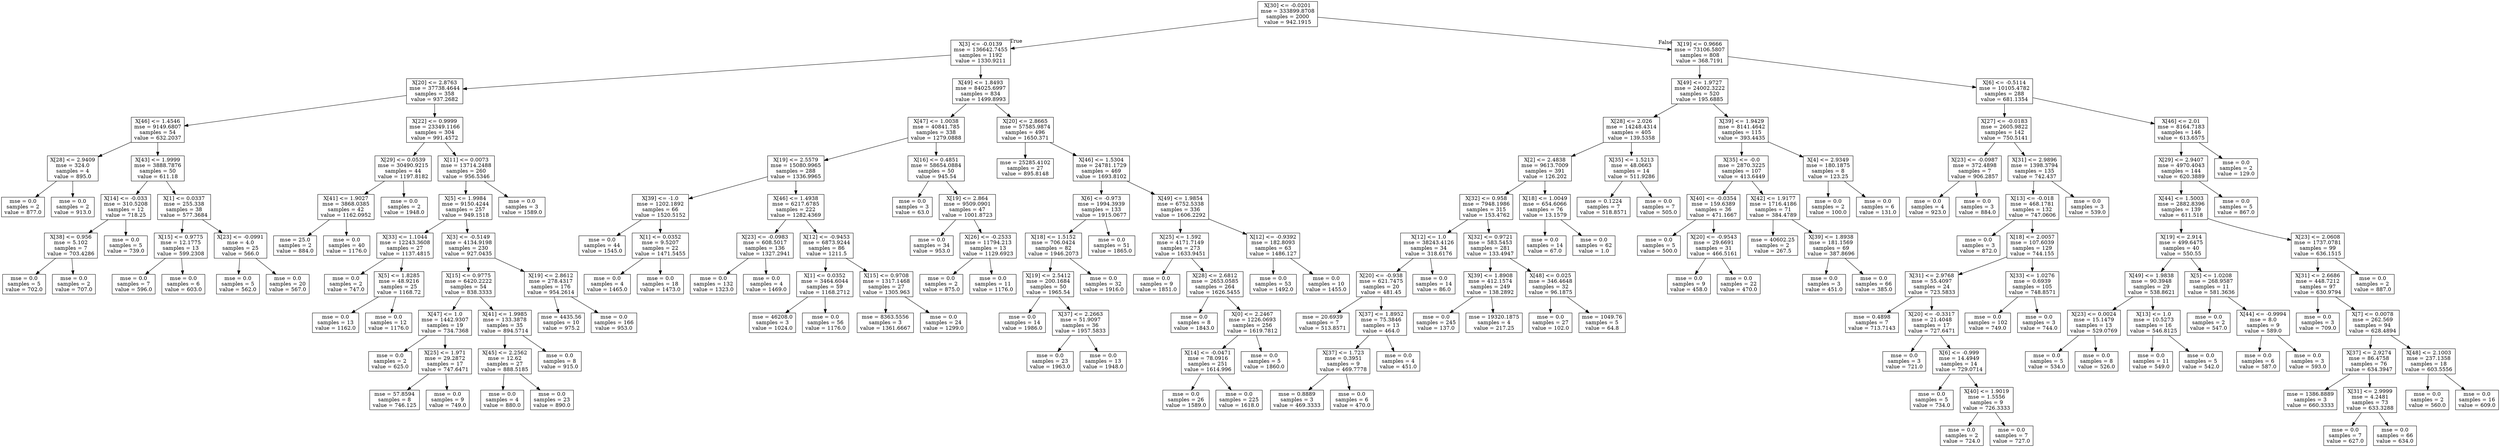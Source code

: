 digraph Tree {
node [shape=box] ;
0 [label="X[30] <= -0.0201\nmse = 333899.8708\nsamples = 2000\nvalue = 942.1915"] ;
1 [label="X[3] <= -0.0139\nmse = 136642.7455\nsamples = 1192\nvalue = 1330.9211"] ;
0 -> 1 [labeldistance=2.5, labelangle=45, headlabel="True"] ;
2 [label="X[20] <= 2.8763\nmse = 37738.4644\nsamples = 358\nvalue = 937.2682"] ;
1 -> 2 ;
3 [label="X[46] <= 1.4546\nmse = 9149.6807\nsamples = 54\nvalue = 632.2037"] ;
2 -> 3 ;
4 [label="X[28] <= 2.9409\nmse = 324.0\nsamples = 4\nvalue = 895.0"] ;
3 -> 4 ;
5 [label="mse = 0.0\nsamples = 2\nvalue = 877.0"] ;
4 -> 5 ;
6 [label="mse = 0.0\nsamples = 2\nvalue = 913.0"] ;
4 -> 6 ;
7 [label="X[43] <= 1.9999\nmse = 3888.7876\nsamples = 50\nvalue = 611.18"] ;
3 -> 7 ;
8 [label="X[14] <= -0.033\nmse = 310.5208\nsamples = 12\nvalue = 718.25"] ;
7 -> 8 ;
9 [label="X[38] <= 0.956\nmse = 5.102\nsamples = 7\nvalue = 703.4286"] ;
8 -> 9 ;
10 [label="mse = 0.0\nsamples = 5\nvalue = 702.0"] ;
9 -> 10 ;
11 [label="mse = 0.0\nsamples = 2\nvalue = 707.0"] ;
9 -> 11 ;
12 [label="mse = 0.0\nsamples = 5\nvalue = 739.0"] ;
8 -> 12 ;
13 [label="X[1] <= 0.0337\nmse = 255.338\nsamples = 38\nvalue = 577.3684"] ;
7 -> 13 ;
14 [label="X[15] <= 0.9775\nmse = 12.1775\nsamples = 13\nvalue = 599.2308"] ;
13 -> 14 ;
15 [label="mse = 0.0\nsamples = 7\nvalue = 596.0"] ;
14 -> 15 ;
16 [label="mse = 0.0\nsamples = 6\nvalue = 603.0"] ;
14 -> 16 ;
17 [label="X[23] <= -0.0991\nmse = 4.0\nsamples = 25\nvalue = 566.0"] ;
13 -> 17 ;
18 [label="mse = 0.0\nsamples = 5\nvalue = 562.0"] ;
17 -> 18 ;
19 [label="mse = 0.0\nsamples = 20\nvalue = 567.0"] ;
17 -> 19 ;
20 [label="X[22] <= 0.9999\nmse = 23349.1166\nsamples = 304\nvalue = 991.4572"] ;
2 -> 20 ;
21 [label="X[29] <= 0.0539\nmse = 30490.9215\nsamples = 44\nvalue = 1197.8182"] ;
20 -> 21 ;
22 [label="X[41] <= 1.9027\nmse = 3868.0385\nsamples = 42\nvalue = 1162.0952"] ;
21 -> 22 ;
23 [label="mse = 25.0\nsamples = 2\nvalue = 884.0"] ;
22 -> 23 ;
24 [label="mse = 0.0\nsamples = 40\nvalue = 1176.0"] ;
22 -> 24 ;
25 [label="mse = 0.0\nsamples = 2\nvalue = 1948.0"] ;
21 -> 25 ;
26 [label="X[11] <= 0.0073\nmse = 13714.2488\nsamples = 260\nvalue = 956.5346"] ;
20 -> 26 ;
27 [label="X[5] <= 1.9984\nmse = 9150.4244\nsamples = 257\nvalue = 949.1518"] ;
26 -> 27 ;
28 [label="X[33] <= 1.1044\nmse = 12243.3608\nsamples = 27\nvalue = 1137.4815"] ;
27 -> 28 ;
29 [label="mse = 0.0\nsamples = 2\nvalue = 747.0"] ;
28 -> 29 ;
30 [label="X[5] <= 1.8285\nmse = 48.9216\nsamples = 25\nvalue = 1168.72"] ;
28 -> 30 ;
31 [label="mse = 0.0\nsamples = 13\nvalue = 1162.0"] ;
30 -> 31 ;
32 [label="mse = 0.0\nsamples = 12\nvalue = 1176.0"] ;
30 -> 32 ;
33 [label="X[3] <= -0.5149\nmse = 4134.9198\nsamples = 230\nvalue = 927.0435"] ;
27 -> 33 ;
34 [label="X[15] <= 0.9775\nmse = 6420.2222\nsamples = 54\nvalue = 838.3333"] ;
33 -> 34 ;
35 [label="X[47] <= 1.0\nmse = 1442.9307\nsamples = 19\nvalue = 734.7368"] ;
34 -> 35 ;
36 [label="mse = 0.0\nsamples = 2\nvalue = 625.0"] ;
35 -> 36 ;
37 [label="X[25] <= 1.971\nmse = 29.2872\nsamples = 17\nvalue = 747.6471"] ;
35 -> 37 ;
38 [label="mse = 57.8594\nsamples = 8\nvalue = 746.125"] ;
37 -> 38 ;
39 [label="mse = 0.0\nsamples = 9\nvalue = 749.0"] ;
37 -> 39 ;
40 [label="X[41] <= 1.9985\nmse = 133.3878\nsamples = 35\nvalue = 894.5714"] ;
34 -> 40 ;
41 [label="X[45] <= 2.2562\nmse = 12.62\nsamples = 27\nvalue = 888.5185"] ;
40 -> 41 ;
42 [label="mse = 0.0\nsamples = 4\nvalue = 880.0"] ;
41 -> 42 ;
43 [label="mse = 0.0\nsamples = 23\nvalue = 890.0"] ;
41 -> 43 ;
44 [label="mse = 0.0\nsamples = 8\nvalue = 915.0"] ;
40 -> 44 ;
45 [label="X[19] <= 2.8612\nmse = 278.4317\nsamples = 176\nvalue = 954.2614"] ;
33 -> 45 ;
46 [label="mse = 4435.56\nsamples = 10\nvalue = 975.2"] ;
45 -> 46 ;
47 [label="mse = 0.0\nsamples = 166\nvalue = 953.0"] ;
45 -> 47 ;
48 [label="mse = 0.0\nsamples = 3\nvalue = 1589.0"] ;
26 -> 48 ;
49 [label="X[49] <= 1.8493\nmse = 84025.6997\nsamples = 834\nvalue = 1499.8993"] ;
1 -> 49 ;
50 [label="X[47] <= 1.0038\nmse = 40841.785\nsamples = 338\nvalue = 1279.0888"] ;
49 -> 50 ;
51 [label="X[19] <= 2.5579\nmse = 15080.9965\nsamples = 288\nvalue = 1336.9965"] ;
50 -> 51 ;
52 [label="X[39] <= -1.0\nmse = 1202.1892\nsamples = 66\nvalue = 1520.5152"] ;
51 -> 52 ;
53 [label="mse = 0.0\nsamples = 44\nvalue = 1545.0"] ;
52 -> 53 ;
54 [label="X[1] <= 0.0352\nmse = 9.5207\nsamples = 22\nvalue = 1471.5455"] ;
52 -> 54 ;
55 [label="mse = 0.0\nsamples = 4\nvalue = 1465.0"] ;
54 -> 55 ;
56 [label="mse = 0.0\nsamples = 18\nvalue = 1473.0"] ;
54 -> 56 ;
57 [label="X[46] <= 1.4938\nmse = 6217.6785\nsamples = 222\nvalue = 1282.4369"] ;
51 -> 57 ;
58 [label="X[23] <= -0.0983\nmse = 608.5017\nsamples = 136\nvalue = 1327.2941"] ;
57 -> 58 ;
59 [label="mse = 0.0\nsamples = 132\nvalue = 1323.0"] ;
58 -> 59 ;
60 [label="mse = 0.0\nsamples = 4\nvalue = 1469.0"] ;
58 -> 60 ;
61 [label="X[12] <= -0.9453\nmse = 6873.9244\nsamples = 86\nvalue = 1211.5"] ;
57 -> 61 ;
62 [label="X[1] <= 0.0352\nmse = 3464.6044\nsamples = 59\nvalue = 1168.2712"] ;
61 -> 62 ;
63 [label="mse = 46208.0\nsamples = 3\nvalue = 1024.0"] ;
62 -> 63 ;
64 [label="mse = 0.0\nsamples = 56\nvalue = 1176.0"] ;
62 -> 64 ;
65 [label="X[15] <= 0.9708\nmse = 1317.1468\nsamples = 27\nvalue = 1305.963"] ;
61 -> 65 ;
66 [label="mse = 8363.5556\nsamples = 3\nvalue = 1361.6667"] ;
65 -> 66 ;
67 [label="mse = 0.0\nsamples = 24\nvalue = 1299.0"] ;
65 -> 67 ;
68 [label="X[16] <= 0.4851\nmse = 58654.0884\nsamples = 50\nvalue = 945.54"] ;
50 -> 68 ;
69 [label="mse = 0.0\nsamples = 3\nvalue = 63.0"] ;
68 -> 69 ;
70 [label="X[19] <= 2.864\nmse = 9509.0901\nsamples = 47\nvalue = 1001.8723"] ;
68 -> 70 ;
71 [label="mse = 0.0\nsamples = 34\nvalue = 953.0"] ;
70 -> 71 ;
72 [label="X[26] <= -0.2533\nmse = 11794.213\nsamples = 13\nvalue = 1129.6923"] ;
70 -> 72 ;
73 [label="mse = 0.0\nsamples = 2\nvalue = 875.0"] ;
72 -> 73 ;
74 [label="mse = 0.0\nsamples = 11\nvalue = 1176.0"] ;
72 -> 74 ;
75 [label="X[20] <= 2.8665\nmse = 57585.9874\nsamples = 496\nvalue = 1650.371"] ;
49 -> 75 ;
76 [label="mse = 25285.4102\nsamples = 27\nvalue = 895.8148"] ;
75 -> 76 ;
77 [label="X[46] <= 1.5304\nmse = 24781.1729\nsamples = 469\nvalue = 1693.8102"] ;
75 -> 77 ;
78 [label="X[6] <= -0.973\nmse = 1994.3939\nsamples = 133\nvalue = 1915.0677"] ;
77 -> 78 ;
79 [label="X[18] <= 1.5152\nmse = 706.0424\nsamples = 82\nvalue = 1946.2073"] ;
78 -> 79 ;
80 [label="X[19] <= 2.5412\nmse = 200.1684\nsamples = 50\nvalue = 1965.54"] ;
79 -> 80 ;
81 [label="mse = 0.0\nsamples = 14\nvalue = 1986.0"] ;
80 -> 81 ;
82 [label="X[37] <= 2.2663\nmse = 51.9097\nsamples = 36\nvalue = 1957.5833"] ;
80 -> 82 ;
83 [label="mse = 0.0\nsamples = 23\nvalue = 1963.0"] ;
82 -> 83 ;
84 [label="mse = 0.0\nsamples = 13\nvalue = 1948.0"] ;
82 -> 84 ;
85 [label="mse = 0.0\nsamples = 32\nvalue = 1916.0"] ;
79 -> 85 ;
86 [label="mse = 0.0\nsamples = 51\nvalue = 1865.0"] ;
78 -> 86 ;
87 [label="X[49] <= 1.9854\nmse = 6752.5338\nsamples = 336\nvalue = 1606.2292"] ;
77 -> 87 ;
88 [label="X[25] <= 1.592\nmse = 4171.7149\nsamples = 273\nvalue = 1633.9451"] ;
87 -> 88 ;
89 [label="mse = 0.0\nsamples = 9\nvalue = 1851.0"] ;
88 -> 89 ;
90 [label="X[28] <= 2.6812\nmse = 2653.0585\nsamples = 264\nvalue = 1626.5455"] ;
88 -> 90 ;
91 [label="mse = 0.0\nsamples = 8\nvalue = 1843.0"] ;
90 -> 91 ;
92 [label="X[0] <= 2.2467\nmse = 1226.0693\nsamples = 256\nvalue = 1619.7812"] ;
90 -> 92 ;
93 [label="X[14] <= -0.0471\nmse = 78.0916\nsamples = 251\nvalue = 1614.996"] ;
92 -> 93 ;
94 [label="mse = 0.0\nsamples = 26\nvalue = 1589.0"] ;
93 -> 94 ;
95 [label="mse = 0.0\nsamples = 225\nvalue = 1618.0"] ;
93 -> 95 ;
96 [label="mse = 0.0\nsamples = 5\nvalue = 1860.0"] ;
92 -> 96 ;
97 [label="X[12] <= -0.9392\nmse = 182.8093\nsamples = 63\nvalue = 1486.127"] ;
87 -> 97 ;
98 [label="mse = 0.0\nsamples = 53\nvalue = 1492.0"] ;
97 -> 98 ;
99 [label="mse = 0.0\nsamples = 10\nvalue = 1455.0"] ;
97 -> 99 ;
100 [label="X[19] <= 0.9666\nmse = 73106.5807\nsamples = 808\nvalue = 368.7191"] ;
0 -> 100 [labeldistance=2.5, labelangle=-45, headlabel="False"] ;
101 [label="X[49] <= 1.9727\nmse = 24002.3222\nsamples = 520\nvalue = 195.6885"] ;
100 -> 101 ;
102 [label="X[28] <= 2.026\nmse = 14248.4314\nsamples = 405\nvalue = 139.5358"] ;
101 -> 102 ;
103 [label="X[2] <= 2.4838\nmse = 9613.7009\nsamples = 391\nvalue = 126.202"] ;
102 -> 103 ;
104 [label="X[32] <= 0.958\nmse = 7948.1986\nsamples = 315\nvalue = 153.4762"] ;
103 -> 104 ;
105 [label="X[12] <= 1.0\nmse = 38243.4126\nsamples = 34\nvalue = 318.6176"] ;
104 -> 105 ;
106 [label="X[20] <= -0.938\nmse = 621.7475\nsamples = 20\nvalue = 481.45"] ;
105 -> 106 ;
107 [label="mse = 20.6939\nsamples = 7\nvalue = 513.8571"] ;
106 -> 107 ;
108 [label="X[37] <= 1.8952\nmse = 75.3846\nsamples = 13\nvalue = 464.0"] ;
106 -> 108 ;
109 [label="X[37] <= 1.723\nmse = 0.3951\nsamples = 9\nvalue = 469.7778"] ;
108 -> 109 ;
110 [label="mse = 0.8889\nsamples = 3\nvalue = 469.3333"] ;
109 -> 110 ;
111 [label="mse = 0.0\nsamples = 6\nvalue = 470.0"] ;
109 -> 111 ;
112 [label="mse = 0.0\nsamples = 4\nvalue = 451.0"] ;
108 -> 112 ;
113 [label="mse = 0.0\nsamples = 14\nvalue = 86.0"] ;
105 -> 113 ;
114 [label="X[32] <= 0.9721\nmse = 583.5453\nsamples = 281\nvalue = 133.4947"] ;
104 -> 114 ;
115 [label="X[39] <= 1.8908\nmse = 412.1574\nsamples = 249\nvalue = 138.2892"] ;
114 -> 115 ;
116 [label="mse = 0.0\nsamples = 245\nvalue = 137.0"] ;
115 -> 116 ;
117 [label="mse = 19320.1875\nsamples = 4\nvalue = 217.25"] ;
115 -> 117 ;
118 [label="X[48] <= 0.025\nmse = 346.4648\nsamples = 32\nvalue = 96.1875"] ;
114 -> 118 ;
119 [label="mse = 0.0\nsamples = 27\nvalue = 102.0"] ;
118 -> 119 ;
120 [label="mse = 1049.76\nsamples = 5\nvalue = 64.8"] ;
118 -> 120 ;
121 [label="X[18] <= 1.0049\nmse = 654.6066\nsamples = 76\nvalue = 13.1579"] ;
103 -> 121 ;
122 [label="mse = 0.0\nsamples = 14\nvalue = 67.0"] ;
121 -> 122 ;
123 [label="mse = 0.0\nsamples = 62\nvalue = 1.0"] ;
121 -> 123 ;
124 [label="X[35] <= 1.5213\nmse = 48.0663\nsamples = 14\nvalue = 511.9286"] ;
102 -> 124 ;
125 [label="mse = 0.1224\nsamples = 7\nvalue = 518.8571"] ;
124 -> 125 ;
126 [label="mse = 0.0\nsamples = 7\nvalue = 505.0"] ;
124 -> 126 ;
127 [label="X[39] <= 1.9429\nmse = 8141.4642\nsamples = 115\nvalue = 393.4435"] ;
101 -> 127 ;
128 [label="X[35] <= -0.0\nmse = 2870.3225\nsamples = 107\nvalue = 413.6449"] ;
127 -> 128 ;
129 [label="X[40] <= -0.0354\nmse = 159.6389\nsamples = 36\nvalue = 471.1667"] ;
128 -> 129 ;
130 [label="mse = 0.0\nsamples = 5\nvalue = 500.0"] ;
129 -> 130 ;
131 [label="X[20] <= -0.9543\nmse = 29.6691\nsamples = 31\nvalue = 466.5161"] ;
129 -> 131 ;
132 [label="mse = 0.0\nsamples = 9\nvalue = 458.0"] ;
131 -> 132 ;
133 [label="mse = 0.0\nsamples = 22\nvalue = 470.0"] ;
131 -> 133 ;
134 [label="X[42] <= 1.9177\nmse = 1716.4186\nsamples = 71\nvalue = 384.4789"] ;
128 -> 134 ;
135 [label="mse = 40602.25\nsamples = 2\nvalue = 267.5"] ;
134 -> 135 ;
136 [label="X[39] <= 1.8938\nmse = 181.1569\nsamples = 69\nvalue = 387.8696"] ;
134 -> 136 ;
137 [label="mse = 0.0\nsamples = 3\nvalue = 451.0"] ;
136 -> 137 ;
138 [label="mse = 0.0\nsamples = 66\nvalue = 385.0"] ;
136 -> 138 ;
139 [label="X[4] <= 2.9349\nmse = 180.1875\nsamples = 8\nvalue = 123.25"] ;
127 -> 139 ;
140 [label="mse = 0.0\nsamples = 2\nvalue = 100.0"] ;
139 -> 140 ;
141 [label="mse = 0.0\nsamples = 6\nvalue = 131.0"] ;
139 -> 141 ;
142 [label="X[6] <= -0.5114\nmse = 10105.4782\nsamples = 288\nvalue = 681.1354"] ;
100 -> 142 ;
143 [label="X[27] <= -0.0183\nmse = 2605.9822\nsamples = 142\nvalue = 750.5141"] ;
142 -> 143 ;
144 [label="X[23] <= -0.0987\nmse = 372.4898\nsamples = 7\nvalue = 906.2857"] ;
143 -> 144 ;
145 [label="mse = 0.0\nsamples = 4\nvalue = 923.0"] ;
144 -> 145 ;
146 [label="mse = 0.0\nsamples = 3\nvalue = 884.0"] ;
144 -> 146 ;
147 [label="X[31] <= 2.9896\nmse = 1398.3794\nsamples = 135\nvalue = 742.437"] ;
143 -> 147 ;
148 [label="X[13] <= -0.018\nmse = 468.1781\nsamples = 132\nvalue = 747.0606"] ;
147 -> 148 ;
149 [label="mse = 0.0\nsamples = 3\nvalue = 872.0"] ;
148 -> 149 ;
150 [label="X[18] <= 2.0057\nmse = 107.6039\nsamples = 129\nvalue = 744.155"] ;
148 -> 150 ;
151 [label="X[31] <= 2.9768\nmse = 55.4097\nsamples = 24\nvalue = 723.5833"] ;
150 -> 151 ;
152 [label="mse = 0.4898\nsamples = 7\nvalue = 713.7143"] ;
151 -> 152 ;
153 [label="X[20] <= -0.3317\nmse = 21.4048\nsamples = 17\nvalue = 727.6471"] ;
151 -> 153 ;
154 [label="mse = 0.0\nsamples = 3\nvalue = 721.0"] ;
153 -> 154 ;
155 [label="X[6] <= -0.999\nmse = 14.4949\nsamples = 14\nvalue = 729.0714"] ;
153 -> 155 ;
156 [label="mse = 0.0\nsamples = 5\nvalue = 734.0"] ;
155 -> 156 ;
157 [label="X[40] <= 1.9019\nmse = 1.5556\nsamples = 9\nvalue = 726.3333"] ;
155 -> 157 ;
158 [label="mse = 0.0\nsamples = 2\nvalue = 724.0"] ;
157 -> 158 ;
159 [label="mse = 0.0\nsamples = 7\nvalue = 727.0"] ;
157 -> 159 ;
160 [label="X[33] <= 1.0276\nmse = 0.6939\nsamples = 105\nvalue = 748.8571"] ;
150 -> 160 ;
161 [label="mse = 0.0\nsamples = 102\nvalue = 749.0"] ;
160 -> 161 ;
162 [label="mse = 0.0\nsamples = 3\nvalue = 744.0"] ;
160 -> 162 ;
163 [label="mse = 0.0\nsamples = 3\nvalue = 539.0"] ;
147 -> 163 ;
164 [label="X[46] <= 2.01\nmse = 8164.7183\nsamples = 146\nvalue = 613.6575"] ;
142 -> 164 ;
165 [label="X[29] <= 2.9407\nmse = 4970.4043\nsamples = 144\nvalue = 620.3889"] ;
164 -> 165 ;
166 [label="X[44] <= 1.5003\nmse = 2882.8396\nsamples = 139\nvalue = 611.518"] ;
165 -> 166 ;
167 [label="X[19] <= 2.914\nmse = 499.6475\nsamples = 40\nvalue = 550.55"] ;
166 -> 167 ;
168 [label="X[49] <= 1.9838\nmse = 90.3948\nsamples = 29\nvalue = 538.8621"] ;
167 -> 168 ;
169 [label="X[23] <= 0.0024\nmse = 15.1479\nsamples = 13\nvalue = 529.0769"] ;
168 -> 169 ;
170 [label="mse = 0.0\nsamples = 5\nvalue = 534.0"] ;
169 -> 170 ;
171 [label="mse = 0.0\nsamples = 8\nvalue = 526.0"] ;
169 -> 171 ;
172 [label="X[13] <= 1.0\nmse = 10.5273\nsamples = 16\nvalue = 546.8125"] ;
168 -> 172 ;
173 [label="mse = 0.0\nsamples = 11\nvalue = 549.0"] ;
172 -> 173 ;
174 [label="mse = 0.0\nsamples = 5\nvalue = 542.0"] ;
172 -> 174 ;
175 [label="X[5] <= 1.0208\nmse = 268.9587\nsamples = 11\nvalue = 581.3636"] ;
167 -> 175 ;
176 [label="mse = 0.0\nsamples = 2\nvalue = 547.0"] ;
175 -> 176 ;
177 [label="X[44] <= -0.9994\nmse = 8.0\nsamples = 9\nvalue = 589.0"] ;
175 -> 177 ;
178 [label="mse = 0.0\nsamples = 6\nvalue = 587.0"] ;
177 -> 178 ;
179 [label="mse = 0.0\nsamples = 3\nvalue = 593.0"] ;
177 -> 179 ;
180 [label="X[23] <= 2.0608\nmse = 1737.0781\nsamples = 99\nvalue = 636.1515"] ;
166 -> 180 ;
181 [label="X[31] <= 2.6686\nmse = 448.7212\nsamples = 97\nvalue = 630.9794"] ;
180 -> 181 ;
182 [label="mse = 0.0\nsamples = 3\nvalue = 709.0"] ;
181 -> 182 ;
183 [label="X[7] <= 0.0078\nmse = 262.569\nsamples = 94\nvalue = 628.4894"] ;
181 -> 183 ;
184 [label="X[37] <= 2.9274\nmse = 86.4758\nsamples = 76\nvalue = 634.3947"] ;
183 -> 184 ;
185 [label="mse = 1386.8889\nsamples = 3\nvalue = 660.3333"] ;
184 -> 185 ;
186 [label="X[31] <= 2.9999\nmse = 4.2481\nsamples = 73\nvalue = 633.3288"] ;
184 -> 186 ;
187 [label="mse = 0.0\nsamples = 7\nvalue = 627.0"] ;
186 -> 187 ;
188 [label="mse = 0.0\nsamples = 66\nvalue = 634.0"] ;
186 -> 188 ;
189 [label="X[48] <= 2.1003\nmse = 237.1358\nsamples = 18\nvalue = 603.5556"] ;
183 -> 189 ;
190 [label="mse = 0.0\nsamples = 2\nvalue = 560.0"] ;
189 -> 190 ;
191 [label="mse = 0.0\nsamples = 16\nvalue = 609.0"] ;
189 -> 191 ;
192 [label="mse = 0.0\nsamples = 2\nvalue = 887.0"] ;
180 -> 192 ;
193 [label="mse = 0.0\nsamples = 5\nvalue = 867.0"] ;
165 -> 193 ;
194 [label="mse = 0.0\nsamples = 2\nvalue = 129.0"] ;
164 -> 194 ;
}